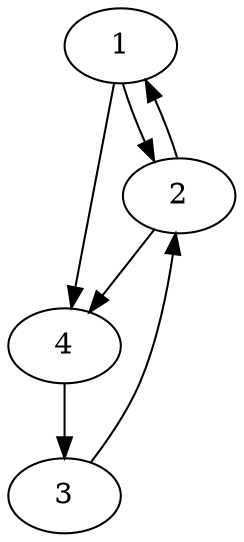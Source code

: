 digraph graph1 {
    1 -> 2 [weight=3];
    2 -> 1 [weight=2];
    1 -> 4 [weight=5];
    2 -> 4 [weight=4];
    4 -> 3 [weight=2];
    3 -> 2 [weight=1];
}
